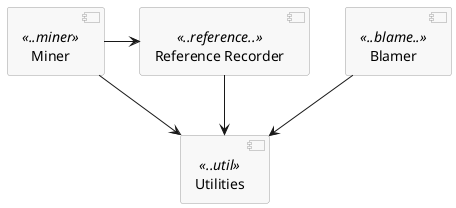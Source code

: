 @startuml

skinparam componentStyle uml2
skinparam component {
  BorderColor #a0a0a0
  BackgroundColor #f8f8f8
}

[Blamer] <<..blame..>>
[Miner] <<..miner>>
[Reference Recorder] <<..reference..>>

[Utilities] <<..util>>

[Blamer] --> [Utilities]
[Miner] --> [Utilities]
[Miner] -> [Reference Recorder]
[Reference Recorder] --> [Utilities]

@enduml
